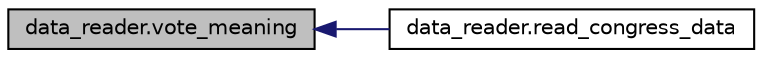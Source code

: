 digraph "data_reader.vote_meaning"
{
  edge [fontname="Helvetica",fontsize="10",labelfontname="Helvetica",labelfontsize="10"];
  node [fontname="Helvetica",fontsize="10",shape=record];
  rankdir="LR";
  Node1 [label="data_reader.vote_meaning",height=0.2,width=0.4,color="black", fillcolor="grey75", style="filled", fontcolor="black"];
  Node1 -> Node2 [dir="back",color="midnightblue",fontsize="10",style="solid",fontname="Helvetica"];
  Node2 [label="data_reader.read_congress_data",height=0.2,width=0.4,color="black", fillcolor="white", style="filled",URL="$namespacedata__reader.html#ac57e1cb4429cfcffa4b1dd88c7da4c4c"];
}
